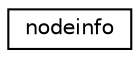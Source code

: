digraph "Graphical Class Hierarchy"
{
 // LATEX_PDF_SIZE
  edge [fontname="Helvetica",fontsize="10",labelfontname="Helvetica",labelfontsize="10"];
  node [fontname="Helvetica",fontsize="10",shape=record];
  rankdir="LR";
  Node0 [label="nodeinfo",height=0.2,width=0.4,color="black", fillcolor="white", style="filled",URL="$structnodeinfo.html",tooltip=" "];
}
